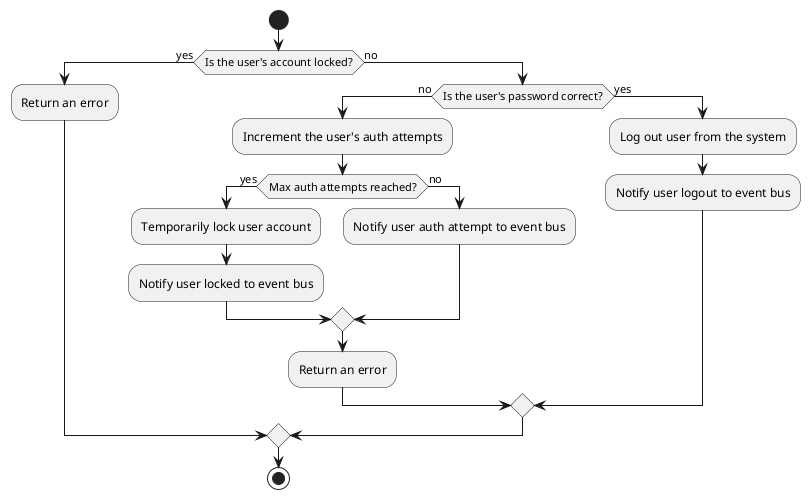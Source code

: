 @startuml Logout
start
if (Is the user's account locked?) is (yes) then
    :Return an error;
else (no)
    if (Is the user's password correct?) is (no) then
        :Increment the user's auth attempts;
        if (Max auth attempts reached?) is (yes) then
            :Temporarily lock user account;
            :Notify user locked to event bus;
        else (no)
            :Notify user auth attempt to event bus;
        endif
        :Return an error;
    else (yes)
        :Log out user from the system;
        :Notify user logout to event bus;
    endif
    
endif

stop
@enduml
